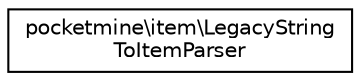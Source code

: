 digraph "Graphical Class Hierarchy"
{
 // INTERACTIVE_SVG=YES
 // LATEX_PDF_SIZE
  edge [fontname="Helvetica",fontsize="10",labelfontname="Helvetica",labelfontsize="10"];
  node [fontname="Helvetica",fontsize="10",shape=record];
  rankdir="LR";
  Node0 [label="pocketmine\\item\\LegacyString\lToItemParser",height=0.2,width=0.4,color="black", fillcolor="white", style="filled",URL="$d8/d89/classpocketmine_1_1item_1_1_legacy_string_to_item_parser.html",tooltip=" "];
}
